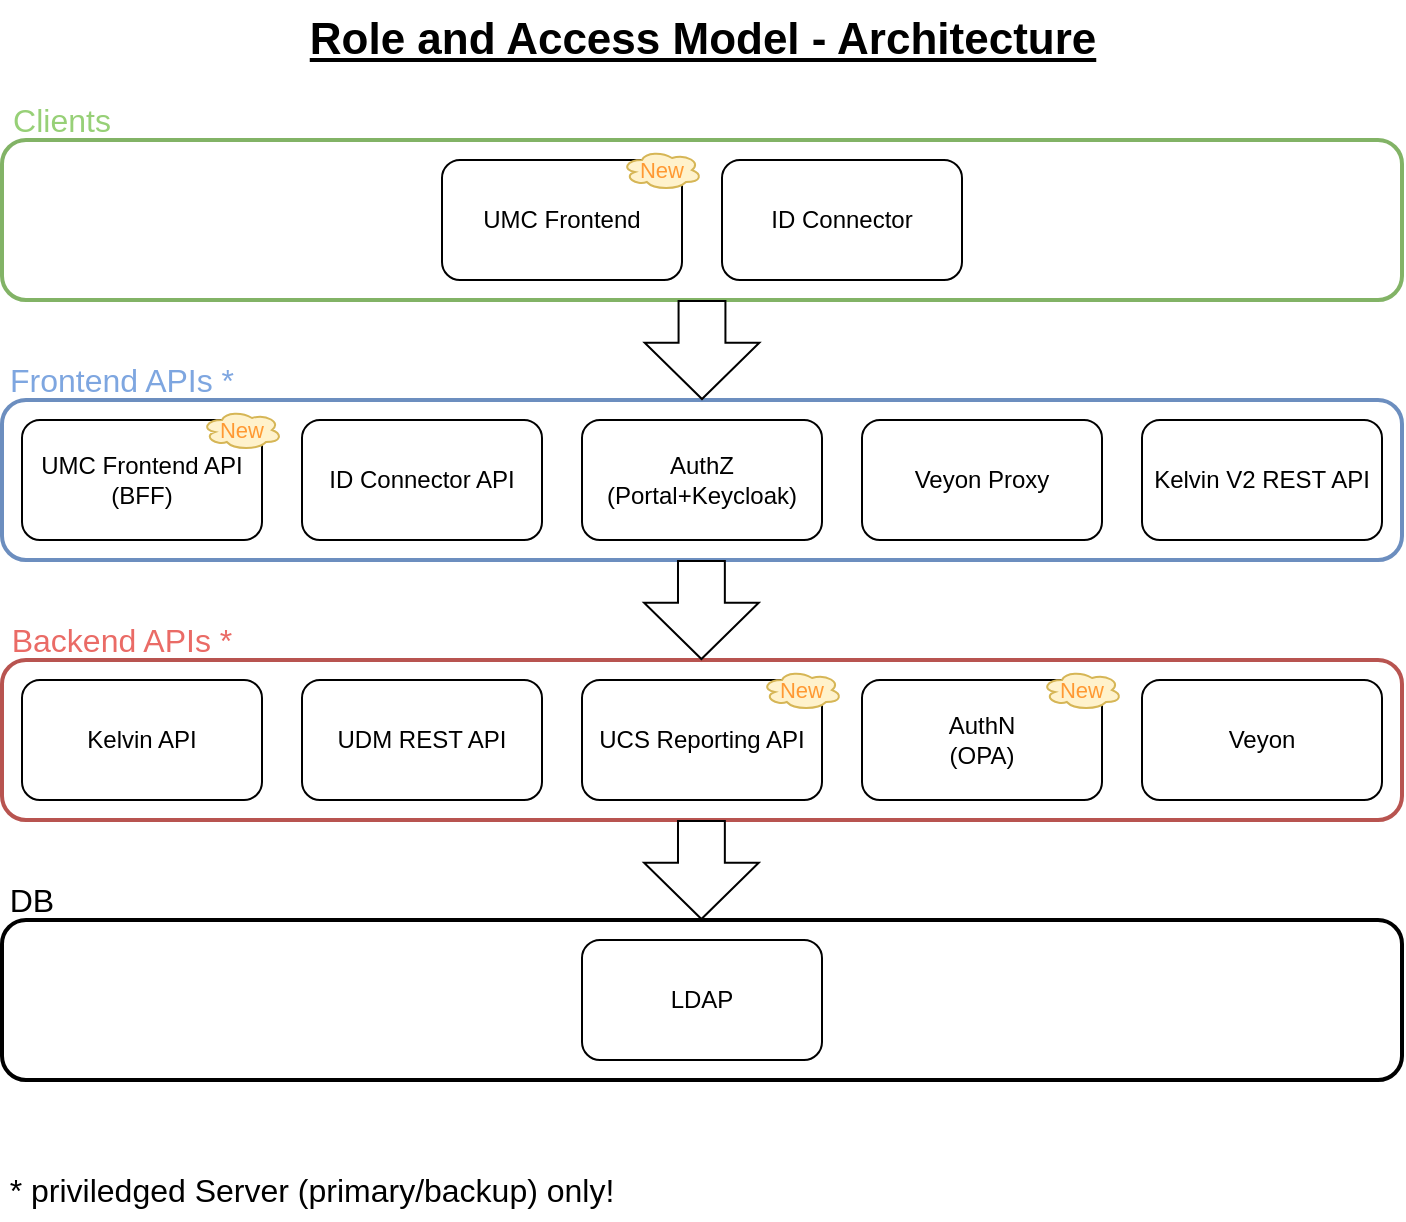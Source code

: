 <mxfile version="17.4.6" type="device"><diagram id="vwMSqH6cQ3HmhbkjESp0" name="Page-1"><mxGraphModel dx="1151" dy="658" grid="1" gridSize="10" guides="1" tooltips="1" connect="1" arrows="1" fold="1" page="1" pageScale="1" pageWidth="827" pageHeight="1169" math="0" shadow="0"><root><mxCell id="0"/><mxCell id="1" parent="0"/><mxCell id="HkSvJa-oeOrfGRpevl8--1" value="&lt;div&gt;UMC Frontend&lt;/div&gt;" style="rounded=1;whiteSpace=wrap;html=1;" vertex="1" parent="1"><mxGeometry x="300" y="200" width="120" height="60" as="geometry"/></mxCell><mxCell id="HkSvJa-oeOrfGRpevl8--2" value="ID Connector" style="rounded=1;whiteSpace=wrap;html=1;" vertex="1" parent="1"><mxGeometry x="440" y="200" width="120" height="60" as="geometry"/></mxCell><mxCell id="HkSvJa-oeOrfGRpevl8--3" value="&lt;div&gt;UMC Frontend API&lt;/div&gt;&lt;div&gt;(BFF)&lt;br&gt;&lt;/div&gt;" style="rounded=1;whiteSpace=wrap;html=1;" vertex="1" parent="1"><mxGeometry x="90" y="330" width="120" height="60" as="geometry"/></mxCell><mxCell id="HkSvJa-oeOrfGRpevl8--4" value="ID Connector API" style="rounded=1;whiteSpace=wrap;html=1;" vertex="1" parent="1"><mxGeometry x="230" y="330" width="120" height="60" as="geometry"/></mxCell><mxCell id="HkSvJa-oeOrfGRpevl8--5" value="Kelvin API" style="rounded=1;whiteSpace=wrap;html=1;" vertex="1" parent="1"><mxGeometry x="90" y="460" width="120" height="60" as="geometry"/></mxCell><mxCell id="HkSvJa-oeOrfGRpevl8--6" value="UDM REST API" style="rounded=1;whiteSpace=wrap;html=1;" vertex="1" parent="1"><mxGeometry x="230" y="460" width="120" height="60" as="geometry"/></mxCell><mxCell id="HkSvJa-oeOrfGRpevl8--7" value="UCS Reporting API" style="rounded=1;whiteSpace=wrap;html=1;" vertex="1" parent="1"><mxGeometry x="370" y="460" width="120" height="60" as="geometry"/></mxCell><mxCell id="HkSvJa-oeOrfGRpevl8--8" value="&lt;div&gt;AuthN&lt;/div&gt;&lt;div&gt;(OPA)&lt;br&gt;&lt;/div&gt;" style="rounded=1;whiteSpace=wrap;html=1;" vertex="1" parent="1"><mxGeometry x="510" y="460" width="120" height="60" as="geometry"/></mxCell><mxCell id="HkSvJa-oeOrfGRpevl8--9" value="&lt;div&gt;AuthZ&lt;/div&gt;&lt;div&gt;(Portal+Keycloak)&lt;/div&gt;" style="rounded=1;whiteSpace=wrap;html=1;" vertex="1" parent="1"><mxGeometry x="370" y="330" width="120" height="60" as="geometry"/></mxCell><mxCell id="HkSvJa-oeOrfGRpevl8--10" value="LDAP" style="rounded=1;whiteSpace=wrap;html=1;" vertex="1" parent="1"><mxGeometry x="370" y="590" width="120" height="60" as="geometry"/></mxCell><mxCell id="HkSvJa-oeOrfGRpevl8--11" value="Veyon Proxy" style="rounded=1;whiteSpace=wrap;html=1;" vertex="1" parent="1"><mxGeometry x="510" y="330" width="120" height="60" as="geometry"/></mxCell><mxCell id="HkSvJa-oeOrfGRpevl8--12" value="&lt;div&gt;Veyon&lt;/div&gt;" style="rounded=1;whiteSpace=wrap;html=1;" vertex="1" parent="1"><mxGeometry x="650" y="460" width="120" height="60" as="geometry"/></mxCell><mxCell id="HkSvJa-oeOrfGRpevl8--13" value="Kelvin V2 REST API" style="rounded=1;whiteSpace=wrap;html=1;" vertex="1" parent="1"><mxGeometry x="650" y="330" width="120" height="60" as="geometry"/></mxCell><mxCell id="HkSvJa-oeOrfGRpevl8--14" value="Clients" style="text;html=1;strokeColor=none;fillColor=none;align=center;verticalAlign=middle;whiteSpace=wrap;rounded=0;fontSize=16;fontColor=#97D077;" vertex="1" parent="1"><mxGeometry x="80" y="165" width="60" height="30" as="geometry"/></mxCell><mxCell id="HkSvJa-oeOrfGRpevl8--15" value="&lt;div style=&quot;font-size: 16px&quot;&gt;Frontend APIs *&lt;br style=&quot;font-size: 16px&quot;&gt;&lt;/div&gt;" style="text;html=1;strokeColor=none;fillColor=none;align=center;verticalAlign=middle;whiteSpace=wrap;rounded=0;fontSize=16;fontColor=#7EA6E0;" vertex="1" parent="1"><mxGeometry x="80" y="295" width="120" height="30" as="geometry"/></mxCell><mxCell id="HkSvJa-oeOrfGRpevl8--16" value="Backend APIs *" style="text;html=1;strokeColor=none;fillColor=none;align=center;verticalAlign=middle;whiteSpace=wrap;rounded=0;fontSize=16;fontColor=#EA6B66;" vertex="1" parent="1"><mxGeometry x="80" y="425" width="120" height="30" as="geometry"/></mxCell><mxCell id="HkSvJa-oeOrfGRpevl8--18" value="" style="rounded=1;whiteSpace=wrap;html=1;fillColor=none;strokeColor=#6c8ebf;strokeWidth=2;" vertex="1" parent="1"><mxGeometry x="80" y="320" width="700" height="80" as="geometry"/></mxCell><mxCell id="HkSvJa-oeOrfGRpevl8--17" value="DB" style="text;html=1;strokeColor=none;fillColor=none;align=center;verticalAlign=middle;whiteSpace=wrap;rounded=0;fontSize=16;" vertex="1" parent="1"><mxGeometry x="80" y="555" width="30" height="30" as="geometry"/></mxCell><mxCell id="HkSvJa-oeOrfGRpevl8--19" value="" style="rounded=1;whiteSpace=wrap;html=1;fillColor=none;strokeColor=#b85450;strokeWidth=2;" vertex="1" parent="1"><mxGeometry x="80" y="450" width="700" height="80" as="geometry"/></mxCell><mxCell id="HkSvJa-oeOrfGRpevl8--21" value="" style="rounded=1;whiteSpace=wrap;html=1;fillColor=none;strokeWidth=2;" vertex="1" parent="1"><mxGeometry x="80" y="580" width="700" height="80" as="geometry"/></mxCell><mxCell id="HkSvJa-oeOrfGRpevl8--20" value="" style="rounded=1;whiteSpace=wrap;html=1;fillColor=none;strokeColor=#82b366;strokeWidth=2;" vertex="1" parent="1"><mxGeometry x="80" y="190" width="700" height="80" as="geometry"/></mxCell><mxCell id="HkSvJa-oeOrfGRpevl8--27" value="" style="shape=flexArrow;endArrow=classic;html=1;rounded=0;fontSize=16;endWidth=32.898;endSize=9.046;width=23.429;exitX=0.5;exitY=1;exitDx=0;exitDy=0;entryX=0.5;entryY=0;entryDx=0;entryDy=0;" edge="1" parent="1" source="HkSvJa-oeOrfGRpevl8--20" target="HkSvJa-oeOrfGRpevl8--18"><mxGeometry width="50" height="50" relative="1" as="geometry"><mxPoint x="350" y="80" as="sourcePoint"/><mxPoint x="350" y="130" as="targetPoint"/></mxGeometry></mxCell><mxCell id="HkSvJa-oeOrfGRpevl8--29" value="" style="shape=flexArrow;endArrow=classic;html=1;rounded=0;fontSize=16;endWidth=32.898;endSize=9.046;width=23.429;exitX=0.5;exitY=1;exitDx=0;exitDy=0;entryX=0.5;entryY=0;entryDx=0;entryDy=0;" edge="1" parent="1"><mxGeometry width="50" height="50" relative="1" as="geometry"><mxPoint x="429.71" y="400" as="sourcePoint"/><mxPoint x="429.71" y="450" as="targetPoint"/></mxGeometry></mxCell><mxCell id="HkSvJa-oeOrfGRpevl8--30" value="" style="shape=flexArrow;endArrow=classic;html=1;rounded=0;fontSize=16;endWidth=32.898;endSize=9.046;width=23.429;exitX=0.5;exitY=1;exitDx=0;exitDy=0;entryX=0.5;entryY=0;entryDx=0;entryDy=0;" edge="1" parent="1"><mxGeometry width="50" height="50" relative="1" as="geometry"><mxPoint x="429.71" y="530" as="sourcePoint"/><mxPoint x="429.71" y="580" as="targetPoint"/></mxGeometry></mxCell><mxCell id="HkSvJa-oeOrfGRpevl8--35" value="&lt;font style=&quot;font-size: 11px;&quot; color=&quot;#FF9933&quot;&gt;New&lt;/font&gt;" style="ellipse;shape=cloud;whiteSpace=wrap;html=1;fontSize=11;fillColor=#fff2cc;labelBackgroundColor=none;strokeColor=#d6b656;" vertex="1" parent="1"><mxGeometry x="180" y="325" width="40" height="20" as="geometry"/></mxCell><mxCell id="HkSvJa-oeOrfGRpevl8--36" value="&lt;font style=&quot;font-size: 11px;&quot; color=&quot;#FF9933&quot;&gt;New&lt;/font&gt;" style="ellipse;shape=cloud;whiteSpace=wrap;html=1;fontSize=11;fillColor=#fff2cc;labelBackgroundColor=none;strokeColor=#d6b656;" vertex="1" parent="1"><mxGeometry x="390" y="195" width="40" height="20" as="geometry"/></mxCell><mxCell id="HkSvJa-oeOrfGRpevl8--37" value="&lt;font style=&quot;font-size: 11px;&quot; color=&quot;#FF9933&quot;&gt;New&lt;/font&gt;" style="ellipse;shape=cloud;whiteSpace=wrap;html=1;fontSize=11;fillColor=#fff2cc;labelBackgroundColor=none;strokeColor=#d6b656;" vertex="1" parent="1"><mxGeometry x="600" y="455" width="40" height="20" as="geometry"/></mxCell><mxCell id="HkSvJa-oeOrfGRpevl8--39" value="* priviledged Server (primary/backup) only!" style="text;html=1;strokeColor=none;fillColor=none;align=center;verticalAlign=middle;whiteSpace=wrap;rounded=0;fontSize=16;" vertex="1" parent="1"><mxGeometry x="80" y="700" width="310" height="30" as="geometry"/></mxCell><mxCell id="HkSvJa-oeOrfGRpevl8--40" value="Role and Access Model - Architecture" style="text;html=1;strokeColor=none;fillColor=none;align=center;verticalAlign=middle;whiteSpace=wrap;rounded=0;labelBackgroundColor=none;fontSize=22;fontColor=#000000;fontStyle=5" vertex="1" parent="1"><mxGeometry x="122.5" y="120" width="615" height="40" as="geometry"/></mxCell><mxCell id="HkSvJa-oeOrfGRpevl8--41" value="&lt;font style=&quot;font-size: 11px;&quot; color=&quot;#FF9933&quot;&gt;New&lt;/font&gt;" style="ellipse;shape=cloud;whiteSpace=wrap;html=1;fontSize=11;fillColor=#fff2cc;labelBackgroundColor=none;strokeColor=#d6b656;" vertex="1" parent="1"><mxGeometry x="460" y="455" width="40" height="20" as="geometry"/></mxCell></root></mxGraphModel></diagram></mxfile>